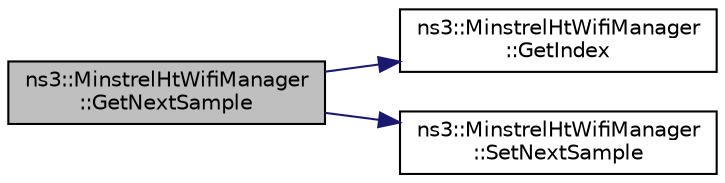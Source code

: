 digraph "ns3::MinstrelHtWifiManager::GetNextSample"
{
 // LATEX_PDF_SIZE
  edge [fontname="Helvetica",fontsize="10",labelfontname="Helvetica",labelfontsize="10"];
  node [fontname="Helvetica",fontsize="10",shape=record];
  rankdir="LR";
  Node1 [label="ns3::MinstrelHtWifiManager\l::GetNextSample",height=0.2,width=0.4,color="black", fillcolor="grey75", style="filled", fontcolor="black",tooltip="Getting the next sample from Sample Table."];
  Node1 -> Node2 [color="midnightblue",fontsize="10",style="solid",fontname="Helvetica"];
  Node2 [label="ns3::MinstrelHtWifiManager\l::GetIndex",height=0.2,width=0.4,color="black", fillcolor="white", style="filled",URL="$classns3_1_1_minstrel_ht_wifi_manager.html#ade3462ab53b8539429390305d1760b3f",tooltip="Returns the global index corresponding to the groupId and rateId."];
  Node1 -> Node3 [color="midnightblue",fontsize="10",style="solid",fontname="Helvetica"];
  Node3 [label="ns3::MinstrelHtWifiManager\l::SetNextSample",height=0.2,width=0.4,color="black", fillcolor="white", style="filled",URL="$classns3_1_1_minstrel_ht_wifi_manager.html#a2c3213dddeb9e0917073482f732127ed",tooltip="Set the next sample from Sample Table."];
}
